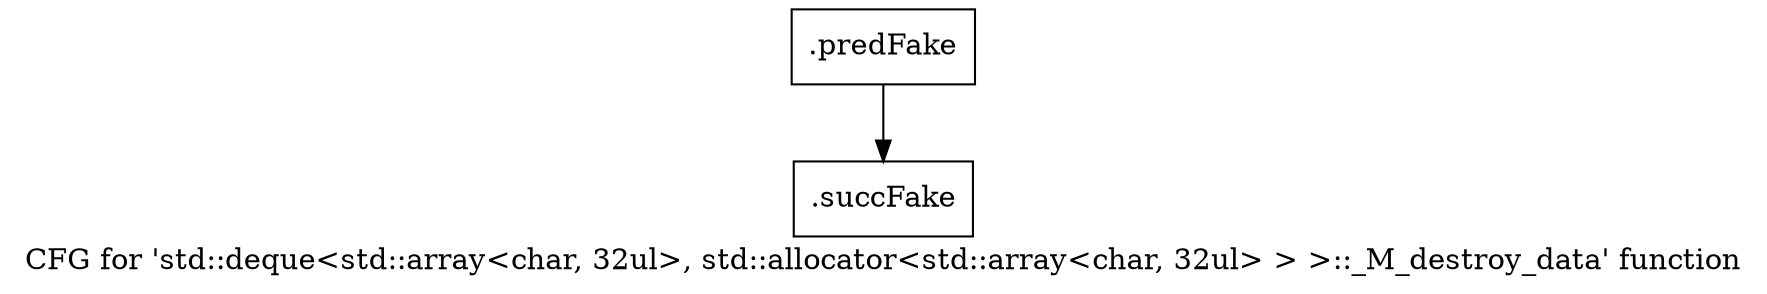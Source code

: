 digraph "CFG for 'std::deque\<std::array\<char, 32ul\>, std::allocator\<std::array\<char, 32ul\> \> \>::_M_destroy_data' function" {
	label="CFG for 'std::deque\<std::array\<char, 32ul\>, std::allocator\<std::array\<char, 32ul\> \> \>::_M_destroy_data' function";

	Node0x604c3d0 [shape=record,filename="",linenumber="",label="{.predFake}"];
	Node0x604c3d0 -> Node0x6335680[ callList="" memoryops="" filename="/mnt/xilinx/Vitis_HLS/2021.2/tps/lnx64/gcc-6.2.0/lib/gcc/x86_64-pc-linux-gnu/6.2.0/../../../../include/c++/6.2.0/bits/stl_deque.h" execusionnum="0"];
	Node0x6335680 [shape=record,filename="/mnt/xilinx/Vitis_HLS/2021.2/tps/lnx64/gcc-6.2.0/lib/gcc/x86_64-pc-linux-gnu/6.2.0/../../../../include/c++/6.2.0/bits/stl_deque.h",linenumber="2036",label="{.succFake}"];
}
